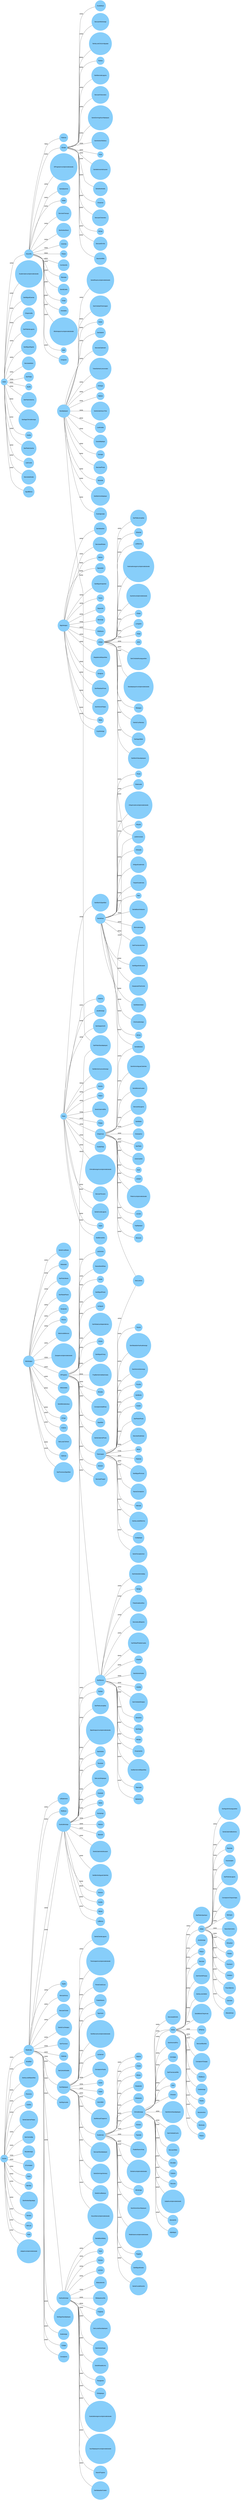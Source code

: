 graph rutas_completas {
	fontname="Helvetica,Arial,sans-serif"
	node [fontname="Helvetica,Arial,sans-serif"]
	edge [fontname="Helvetica,Arial,sans-serif"]
	rankdir=LR;
	node [shape = doublecircle, style=filled, color=springgreen];
	node [shape = circle, color=lightskyblue];
	Retalhuleu -- Suchitepequez [label = "44KM"];
	Suchitepequez -- Guatemala [label = "70KM"];
	ElProgreso -- SantaCatarinaPinula [label = "48KM"];
	Sacatepequez -- SanJosePinula [label = "54KM"];
	Chimaltenango -- SanJosedelGolfo [label = "64KM"];
	Escuintla -- Palencia [label = "78KM"];
	SantaRosa -- Chinautla [label = "42KM"];
	Solola -- SanPedroAyampuc [label = "43KM"];
	Totonicapan -- Mixco [label = "51KM"];
	Quetzaltenango -- SanPedroSacatepequez [label = "55KM"];
	Suchitepequez -- SanJuanSacatepequez [label = "62KM"];
	Retalhuleu -- SanRaymundo [label = "32KM"];
	SanMarcos -- Chuarrancho [label = "42KM"];
	Huehuetenango -- Fraijanes [label = "85KM"];
	Quiche -- Amatitlan [label = "24KM"];
	BajaVerapaz -- VillaNueva [label = "24KM"];
	AltaVerapaz -- VillaCanales [label = "24KM"];
	Peten -- Petapa [label = "24KM"];
	Izabal -- Guatemalamunicipionodeclarado [label = "24KM"];
	Zacapa -- Guastatoya [label = "24KM"];
	Chiquimula -- Morazan [label = "24KM"];
	Jalapa -- SanAgustinAcasaguastlan [label = "24KM"];
	Jutiapa -- SanCristobalAcasaguastlan [label = "24KM"];
	Guatemala -- ElJicaro [label = "24KM"];
	ElProgreso -- Sansare [label = "24KM"];
	Sacatepequez -- Sanarate [label = "24KM"];
	Chimaltenango -- SanAntoniolaPaz [label = "42KM"];
	Escuintla -- ElProgresomunicipionodeclarado [label = "42KM"];
	SantaRosa -- AntiguaGuatemala [label = "42KM"];
	Solola -- Jocotenango [label = "42KM"];
	Totonicapan -- Pastores [label = "42KM"];
	Quetzaltenango -- Sumpango [label = "42KM"];
	Suchitepequez -- SantoDomingoXenacoj [label = "42KM"];
	Retalhuleu -- SantiagoSacatepequez [label = "42KM"];
	SanMarcos -- SanBartolomeMilpasAltas [label = "55KM"];
	Huehuetenango -- SanLucasSacatepequez [label = "62KM"];
	Quiche -- SantaLuciaMilpasAltas [label = "32KM"];
	BajaVerapaz -- MagdalenaMilpasAltas [label = "42KM"];
	AltaVerapaz -- SantaMariadeJesus [label = "85KM"];
	Peten -- CiudadVieja [label = "24KM"];
	Izabal -- SanMiguelDuenas [label = "24KM"];
	Zacapa -- SanJuanAlotenango [label = "24KM"];
	Chiquimula -- SanAntonioAguasCalientes [label = "24KM"];
	Jalapa -- SantaCatarinaBarahona [label = "24KM"];
	Jutiapa -- Sacatepequezmunicipionodeclarado [label = "24KM"];
	Guatemala -- Chimaltenango [label = "24KM"];
	ElProgreso -- SanJosePoaquil [label = "24KM"];
	Sacatepequez -- SanMartinJilotepeque [label = "24KM"];
	Chimaltenango -- Comalapa [label = "24KM"];
	Escuintla -- SantaApolonia [label = "24KM"];
	SantaRosa -- TecpanGuatemala [label = "24KM"];
	Solola -- Patzun [label = "42KM"];
	Totonicapan -- SanMiguelPochuta [label = "42KM"];
	Quetzaltenango -- Patzicia [label = "42KM"];
	Suchitepequez -- SantaCruzBalanya [label = "42KM"];
	Retalhuleu -- Acatenango [label = "42KM"];
	SanMarcos -- Yepocapa [label = "42KM"];
	Huehuetenango -- SanAndresItzapa [label = "42KM"];
	Quiche -- Parramos [label = "42KM"];
	BajaVerapaz -- Zaragoza [label = "55KM"];
	AltaVerapaz -- ElTejar [label = "62KM"];
	Peten -- Chimaltenangomunicipionodeclarado [label = "32KM"];
	Izabal -- Escuintla [label = "42KM"];
	Zacapa -- SantaLuciaCotzumalguapa [label = "85KM"];
	Chiquimula -- LaDemocracia [label = "24KM"];
	Jalapa -- Siquinala [label = "24KM"];
	Jutiapa -- Masagua [label = "24KM"];
	Guatemala -- Tiquisate [label = "24KM"];
	ElProgreso -- LaGomera [label = "24KM"];
	Sacatepequez -- Guanagazapa [label = "24KM"];
	Solola -- SanJose [label = "24KM"];
	Escuintla -- Iztapa [label = "24KM"];
	SantaRosa -- Palin [label = "24KM"];
	Solola -- SanVicentePacaya [label = "24KM"];
	Totonicapan -- NuevaConcepcion [label = "24KM"];
	Quetzaltenango -- Sipacate [label = "24KM"];
	Suchitepequez -- Escuintlamunicipionodeclarado [label = "42KM"];
	Retalhuleu -- Cuilapa [label = "42KM"];
	SanMarcos -- Barberena [label = "42KM"];
	Huehuetenango -- SantaRosadeLima [label = "42KM"];
	Quiche -- Casillas [label = "42KM"];
	BajaVerapaz -- SanRafaellasFlores [label = "42KM"];
	AltaVerapaz -- Oratorio [label = "42KM"];
	Peten -- SanJuanTecuaco [label = "42KM"];
	Izabal -- Chiquimulilla [label = "55KM"];
	Zacapa -- Taxisco [label = "62KM"];
	Chiquimula -- SantaMariaIxhuatan [label = "32KM"];
	Jalapa -- Guazacapan [label = "42KM"];
	Jutiapa -- SantaCruzNaranjo [label = "85KM"];
	Guatemala -- PuebloNuevoVinas [label = "24KM"];
	ElProgreso -- NuevaSantaRosa [label = "24KM"];
	Sacatepequez -- SantaRosamunicipionodeclarado [label = "24KM"];
	Chimaltenango -- Solola [label = "24KM"];
	Escuintla -- SanJoseChacaya [label = "24KM"];
	SantaRosa -- SantaMariaVisitacion [label = "24KM"];
	Solola -- SantaLuciaUtatlan [label = "24KM"];
	Totonicapan -- Nahuala [label = "24KM"];
	Quetzaltenango -- SantaCatarinaIxtahuacan [label = "24KM"];
	Suchitepequez -- SantaClaralaLaguna [label = "24KM"];
	Retalhuleu -- Concepcion [label = "24KM"];
	SanMarcos -- SanAndresSemetabaj [label = "24KM"];
	Quetzaltenango -- SanMarcos [label = "44KM"];
	Solola -- Chimaltenango [label = "44KM"];
	Huehuetenango -- Panajachel [label = "42KM"];
	Quiche -- SantaCatarinaPalopo [label = "42KM"];
	BajaVerapaz -- SanAntonioPalopo [label = "42KM"];
	AltaVerapaz -- SanLucasToliman [label = "42KM"];
	Peten -- SantaCruzlaLaguna [label = "42KM"];
	Izabal -- SanPablolaLaguna [label = "42KM"];
	Zacapa -- SanMarcoslaLaguna [label = "42KM"];
	Chiquimula -- SanJuanlaLaguna [label = "42KM"];
	Jalapa -- SanPedrolaLaguna [label = "55KM"];
	Jutiapa -- SantiagoAtitlan [label = "62KM"];
	Guatemala -- Sololamunicipionodeclarado [label = "32KM"];
	ElProgreso -- Totonicapan [label = "42KM"];
	Sacatepequez -- SanCristobalTotonicapan [label = "85KM"];
	Chimaltenango -- SanFranciscoelAlto [label = "24KM"];
	Escuintla -- SanAndresXecul [label = "24KM"];
	SantaRosa -- Momostenango [label = "24KM"];
	Solola -- SantaMariaChiquimula [label = "24KM"];
	Totonicapan -- SantaLucialaReforma [label = "24KM"];
	Quetzaltenango -- SanBartoloAguasCalientes [label = "24KM"];
	Suchitepequez -- Totonicapanmunicipionodeclarado [label = "24KM"];
	Retalhuleu -- Quetzaltenango [label = "24KM"];
	SanMarcos -- Salcaja [label = "24KM"];
	Huehuetenango -- Olintepeque [label = "24KM"];
	Quiche -- SanCarlosSija [label = "24KM"];
	BajaVerapaz -- Sibilia [label = "24KM"];
	AltaVerapaz -- Cabrican [label = "42KM"];
	Peten -- Cajola [label = "42KM"];
	Izabal -- SanMiguelSiguila [label = "42KM"];
	Zacapa -- SanJuanOstuncalco [label = "42KM"];
	Chiquimula -- SanMateo [label = "42KM"];
	Jalapa -- ConcepcionChiquirichapa [label = "42KM"];
	Jutiapa -- SanMartinSacatepequez [label = "42KM"];
	Guatemala -- Almolonga [label = "42KM"];
	ElProgreso -- Cantel [label = "55KM"];
	Sacatepequez -- Huitan [label = "62KM"];
	Chimaltenango -- Zunil [label = "32KM"];
	Escuintla -- Colomba [label = "42KM"];
	SantaRosa -- SanFranciscolaUnion [label = "85KM"];
	Solola -- ElPalmar [label = "24KM"];
	Totonicapan -- Coatepeque [label = "24KM"];
	Quetzaltenango -- Genova [label = "24KM"];
	Suchitepequez -- FloresCostaCuca [label = "24KM"];
	Retalhuleu -- LaEsperanza [label = "24KM"];
	SanMarcos -- PalestinadelosAltos [label = "24KM"];
	Huehuetenango -- Quetzaltenangomunicipionodeclarado [label = "24KM"];
	Quiche -- Mazatenango [label = "24KM"];
	BajaVerapaz -- Cuyotenango [label = "24KM"];
	AltaVerapaz -- SanFranciscoZapotitlan [label = "24KM"];
	Peten -- SanBernardino [label = "24KM"];
	Izabal -- SanJoseelidolo [label = "24KM"];
	Zacapa -- SantoDomingoSuchitepequez [label = "42KM"];
	Chiquimula -- SanLorenzo [label = "42KM"];
	Jalapa -- Samayac [label = "42KM"];
	Jutiapa -- SanPabloJocopilas [label = "42KM"];
	Guatemala -- SanAntonioSuchitepequez [label = "42KM"];
	ElProgreso -- SanMiguelPanan [label = "42KM"];
	Sacatepequez -- SanGabriel [label = "42KM"];
	Chimaltenango -- Chicacao [label = "42KM"];
	Escuintla -- Patulul [label = "55KM"];
	SantaRosa -- SantaBarbara [label = "62KM"];
	Solola -- SanJuanBautista [label = "32KM"];
	Totonicapan -- SantoTomaslaUnion [label = "42KM"];
	Quetzaltenango -- Zunilito [label = "85KM"];
	Suchitepequez -- PuebloNuevo [label = "24KM"];
	Retalhuleu -- RioBravo [label = "24KM"];
	SanMarcos -- SanJoseLaMaquina [label = "24KM"];
	Huehuetenango -- Suchitepequezmunicipionodeclarado [label = "24KM"];
	Quiche -- Retalhuleu [label = "24KM"];
	BajaVerapaz -- SanSebastian [label = "24KM"];
	AltaVerapaz -- SantaCruzMulua [label = "24KM"];
	Peten -- SanMartinZapotitlan [label = "24KM"];
	Izabal -- SanFelipe [label = "24KM"];
	Zacapa -- SanAndresVillaSeca [label = "24KM"];
	Chiquimula -- Champerico [label = "24KM"];
	Jalapa -- NuevoSanCarlos [label = "24KM"];
	Jutiapa -- ElAsintal [label = "42KM"];
	Guatemala -- Retalhuleumunicipionodeclarado [label = "42KM"];
	ElProgreso -- SanMarcos [label = "42KM"];
	Sacatepequez -- SanPedroSacatepequez [label = "42KM"];
	Chimaltenango -- SanAntonioSacatepequez [label = "42KM"];
	Escuintla -- Comitancillo [label = "42KM"];
	SantaRosa -- SanMiguelIxtahuacan [label = "42KM"];
	Solola -- ConcepcionTutuapa [label = "42KM"];
	Totonicapan -- Tacana [label = "55KM"];
	Quetzaltenango -- Sibinal [label = "62KM"];
	Suchitepequez -- Tajumulco [label = "32KM"];
	Retalhuleu -- Tejutla [label = "42KM"];
	SanMarcos -- SanRafaelPiedelaCuesta [label = "85KM"];
	Huehuetenango -- NuevoProgreso [label = "24KM"];
	Quiche -- ElTumbador [label = "24KM"];
	BajaVerapaz -- SanJoseelRodeo [label = "24KM"];
	AltaVerapaz -- Malacatan [label = "24KM"];
	Peten -- Catarina [label = "24KM"];
	Izabal -- Ayutla [label = "24KM"];
	Zacapa -- Ocos [label = "24KM"];
	Chiquimula -- SanPablo [label = "24KM"];
	Jalapa -- ElQuetzal [label = "24KM"];
	Jutiapa -- LaReforma [label = "24KM"];
	Guatemala -- Pajapita [label = "24KM"];
	ElProgreso -- Ixchiguan [label = "24KM"];
	Sacatepequez -- SanJoseOjetenam [label = "42KM"];
	Chimaltenango -- SanCristobalCucho [label = "42KM"];
	Escuintla -- Sipacapa [label = "42KM"];
	SantaRosa -- EsquipulasPaloGordo [label = "42KM"];
	Solola -- RioBlanco [label = "42KM"];
	Totonicapan -- SanLorenzo [label = "42KM"];
	Quetzaltenango -- LaBlanca [label = "42KM"];
	Suchitepequez -- SanMarcosmunicipionodeclarado [label = "42KM"];
	Retalhuleu -- Huehuetenango [label = "55KM"];
	SanMarcos -- Chiantla [label = "62KM"];
	Huehuetenango -- Malacatancito [label = "32KM"];
	Quiche -- Cuilco [label = "42KM"];
	BajaVerapaz -- Nenton [label = "85KM"];
	AltaVerapaz -- SanPedroNecta [label = "24KM"];
	Peten -- Jacaltenango [label = "24KM"];
	Izabal -- SanPedroSoloma [label = "24KM"];
	Zacapa -- SanIldefonsoIxtahuacan [label = "24KM"];
	Chiquimula -- SantaBarbara [label = "24KM"];
	Suchitepequez -- LaLibertad [label = "24KM"];
	Jutiapa -- LaDemocracia [label = "24KM"];
	Guatemala -- SanMiguelAcatan [label = "24KM"];
	ElProgreso -- SanRafaelLaIndependencia [label = "24KM"];
	Sacatepequez -- TodosSantosCuchumatan [label = "24KM"];
	Chimaltenango -- SanJuanAtitan [label = "24KM"];
	Escuintla -- SantaEulalia [label = "24KM"];
	SantaRosa -- SanMateoIxtatan [label = "42KM"];
	Solola -- Colotenango [label = "42KM"];
	Totonicapan -- SanSebastianHuehuetenango [label = "42KM"];
	Quetzaltenango -- Tectitan [label = "42KM"];
	Suchitepequez -- ConcepcionHuista [label = "42KM"];
	Retalhuleu -- SanJuanIxcoy [label = "42KM"];
	SanMarcos -- SanAntonioHuista [label = "42KM"];
	Huehuetenango -- SanSebastianCoatan [label = "42KM"];
	Quiche -- Barrillas [label = "55KM"];
	BajaVerapaz -- Aguacatan [label = "62KM"];
	AltaVerapaz -- SanRafaelPetzal [label = "32KM"];
	Peten -- SanGasparIxchil [label = "42KM"];
	Izabal -- SantiagoChimaltenango [label = "85KM"];
	Zacapa -- SantaAnaHuista [label = "24KM"];
	Chiquimula -- UnionCantinil [label = "24KM"];
	Jalapa -- Petatan [label = "24KM"];
	Jutiapa -- Huehuetenangomunicipionodeclarado [label = "24KM"];
	Guatemala -- SantaCruzdelQuiche [label = "24KM"];
	ElProgreso -- Chiche [label = "24KM"];
	Sacatepequez -- Chinique [label = "24KM"];
	Chimaltenango -- Zacualpa [label = "24KM"];
	Escuintla -- Chajul [label = "24KM"];
	SantaRosa -- Chichicastenango [label = "24KM"];
	Solola -- Patzite [label = "24KM"];
	Totonicapan -- SanAntonioIlotenango [label = "24KM"];
	Quetzaltenango -- SanPedroJocopilas [label = "42KM"];
	Suchitepequez -- Cunen [label = "42KM"];
	Retalhuleu -- SanJuanCotzal [label = "42KM"];
	SanMarcos -- Joyabaj [label = "42KM"];
	Huehuetenango -- SantaMariaNebaj [label = "42KM"];
	Quiche -- SanAndresSajcabaja [label = "42KM"];
	BajaVerapaz -- SanMiguelUspantan [label = "42KM"];
	AltaVerapaz -- Sacapulas [label = "42KM"];
	Peten -- SanBartolomeJocotenango [label = "55KM"];
	Izabal -- Canilla [label = "62KM"];
	Zacapa -- Chicaman [label = "32KM"];
	Chiquimula -- Ixcan [label = "42KM"];
	Jalapa -- Pachalum [label = "85KM"];
	Jutiapa -- Quichemunicipionodeclarado [label = "24KM"];
	Guatemala -- Salama [label = "24KM"];
	ElProgreso -- SanMiguelChicaj [label = "24KM"];
	Sacatepequez -- Rabinal [label = "24KM"];
	Chimaltenango -- Cubulco [label = "24KM"];
	Escuintla -- Granados [label = "24KM"];
	SantaRosa -- ElChol [label = "24KM"];
	Solola -- SanJeronimo [label = "24KM"];
	Totonicapan -- Purulha [label = "24KM"];
	Quetzaltenango -- BajaVerapazmunicipionodeclarado [label = "24KM"];
	Suchitepequez -- Coban [label = "24KM"];
	Retalhuleu -- SantaCruzVerapaz [label = "24KM"];
	SanMarcos -- SanCristobalVerapaz [label = "42KM"];
	Huehuetenango -- Tactic [label = "42KM"];
	Quiche -- Tamahu [label = "42KM"];
	BajaVerapaz -- Tucuru [label = "42KM"];
	AltaVerapaz -- Panzos [label = "42KM"];
	Peten -- Senahu [label = "42KM"];
	Izabal -- SanPedroCarcha [label = "42KM"];
	Zacapa -- SanJuanChamelco [label = "42KM"];
	Chiquimula -- Lanquin [label = "55KM"];
	Jalapa -- Cahabon [label = "62KM"];
	Jutiapa -- Chisec [label = "32KM"];
	Guatemala -- Chahal [label = "42KM"];
	ElProgreso -- FrayBartolomedelasCasas [label = "85KM"];
	Sacatepequez -- SantaCatarinaLaTinta [label = "24KM"];
	Chimaltenango -- Raxruha [label = "24KM"];
	Escuintla -- AltaVerapazmunicipionodeclarado [label = "24KM"];
	SantaRosa -- Flores [label = "24KM"];
	Totonicapan -- SanBenito [label = "24KM"];
	Quetzaltenango -- SanAndres [label = "24KM"];
	Retalhuleu -- SanFrancisco [label = "24KM"];
	SanMarcos -- SantaAna [label = "24KM"];
	Huehuetenango -- Dolores [label = "24KM"];
	Quiche -- SanLuis [label = "24KM"];
	BajaVerapaz -- Sayaxche [label = "42KM"];
	AltaVerapaz -- MelchordeMencos [label = "42KM"];
	Peten -- Poptun [label = "42KM"];
	Izabal -- LasCruces [label = "42KM"];
	Zacapa -- ElChal [label = "42KM"];
	Chiquimula -- Petenmunicipionodeclarado [label = "42KM"];
	Jalapa -- PuertoBarrios [label = "42KM"];
	Jutiapa -- Livingston [label = "42KM"];
	Guatemala -- ElEstor [label = "32KM"];
	ElProgreso -- Morales [label = "42KM"];
	Sacatepequez -- LosAmates [label = "85KM"];
	Chimaltenango -- Izabalmunicipionodeclarado [label = "24KM"];
	Escuintla -- Zacapa [label = "24KM"];
	SantaRosa -- Estanzuela [label = "24KM"];
	Solola -- RioHondo [label = "24KM"];
	Totonicapan -- Gualan [label = "24KM"];
	Quetzaltenango -- Teculutan [label = "24KM"];
	Suchitepequez -- Usumatlan [label = "24KM"];
	Retalhuleu -- Cabanas [label = "24KM"];
	SanMarcos -- SanDiego [label = "24KM"];
	Huehuetenango -- LaUnion [label = "24KM"];
	Quiche -- Huite [label = "24KM"];
	BajaVerapaz -- SanJorge [label = "24KM"];
	AltaVerapaz -- Zacapamunicipionodeclarado [label = "42KM"];
	Peten -- Chiquimula [label = "42KM"];
	Izabal -- SanJoselaArada [label = "42KM"];
	Zacapa -- SanJuanErmita [label = "42KM"];
	Chiquimula -- Jocotan [label = "42KM"];
	Jalapa -- Camotan [label = "42KM"];
	Jutiapa -- Olopa [label = "42KM"];
	Guatemala -- Esquipulas [label = "42KM"];
	ElProgreso -- ConcepcionlasMinas [label = "55KM"];
	Sacatepequez -- Quezaltepeque [label = "55KM"];
	Chimaltenango -- SanJacinto [label = "62KM"];
	Escuintla -- Ipala [label = "32KM"];
	SantaRosa -- Chiquimulamunicipionodeclarado [label = "42KM"];
	Solola -- Jalapa [label = "85KM"];
	Totonicapan -- SanPedroPinula [label = "24KM"];
	Quetzaltenango -- SanLuisJilotepeque [label = "24KM"];
	Suchitepequez -- SanManuelChaparron [label = "24KM"];
	Retalhuleu -- SanCarlosAlzatate [label = "24KM"];
	SanMarcos -- Monjas [label = "24KM"];
	Huehuetenango -- Mataquescuintla [label = "24KM"];
	Quiche -- Jalapamunicipionodeclarado [label = "24KM"];
	BajaVerapaz -- Jutiapa [label = "24KM"];
	AltaVerapaz -- ElProgreso [label = "24KM"];
	Peten -- SantaCatarinaMita [label = "24KM"];
	Izabal -- AguaBlanca [label = "24KM"];
	Zacapa -- AsuncionMita [label = "24KM"];
	Chiquimula -- Yupiltepeque [label = "42KM"];
	Jalapa -- Atescatempa [label = "42KM"];
	Jutiapa -- Jerez [label = "42KM"];
	Guatemala -- ElAdelanto [label = "42KM"];
	ElProgreso -- Zapotitlan [label = "42KM"];
	Sacatepequez -- Comapa [label = "42KM"];
	Chimaltenango -- Jalpatagua [label = "42KM"];
	Escuintla -- Conguaco [label = "42KM"];
	SantaRosa -- Moyuta [label = "55KM"];
	Solola -- Pasaco [label = "62KM"];
	Totonicapan -- SanJoseAcatempa [label = "32KM"];
	Quetzaltenango -- Quesada [label = "42KM"];
	Chimaltenango -- Guatemala [label = "44KM"];
	Quetzaltenango -- Salola [label = "44KM"];
	Quetzaltenango -- Retalhuleu [label = "44KM"];
}